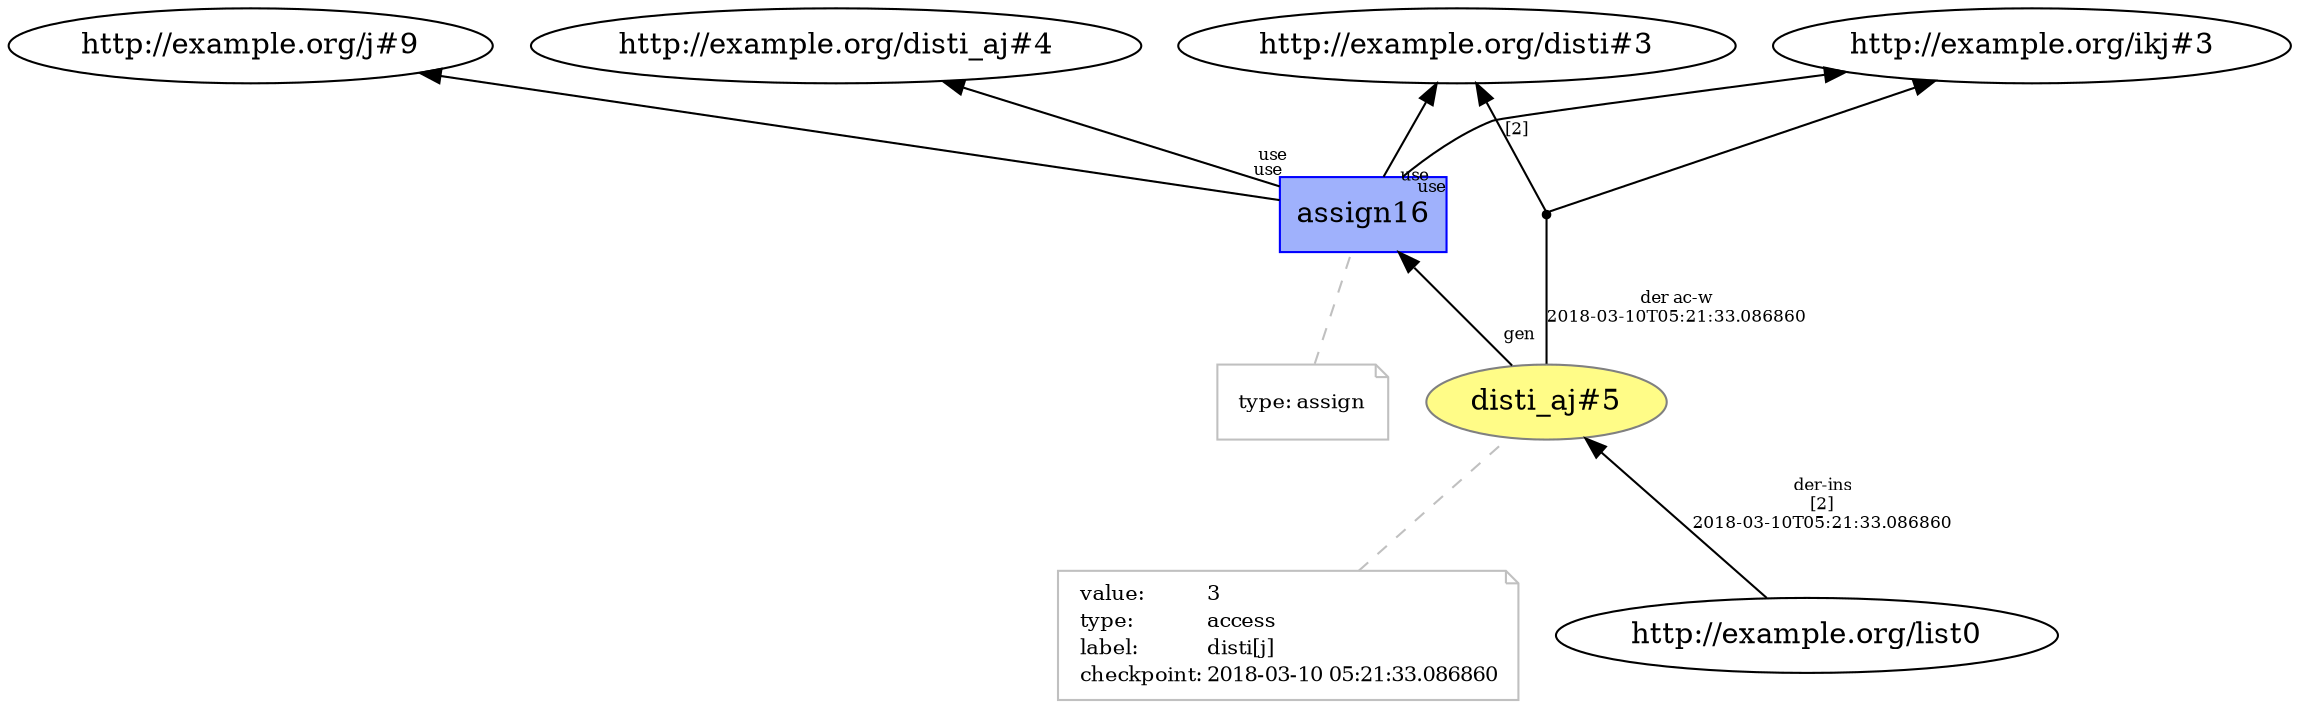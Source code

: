 digraph "PROV" { size="16,12"; rankdir="BT";
"http://example.org/disti_aj#5" [fillcolor="#FFFC87",color="#808080",style="filled",label="disti_aj#5",URL="http://example.org/disti_aj#5"]
"-attrs0" [color="gray",shape="note",fontsize="10",fontcolor="black",label=<<TABLE cellpadding="0" border="0">
	<TR>
	    <TD align="left">value:</TD>
	    <TD align="left">3</TD>
	</TR>
	<TR>
	    <TD align="left">type:</TD>
	    <TD align="left">access</TD>
	</TR>
	<TR>
	    <TD align="left">label:</TD>
	    <TD align="left">disti[j]</TD>
	</TR>
	<TR>
	    <TD align="left">checkpoint:</TD>
	    <TD align="left">2018-03-10 05:21:33.086860</TD>
	</TR>
</TABLE>>]
"-attrs0" -> "http://example.org/disti_aj#5" [color="gray",style="dashed",arrowhead="none"]
"http://example.org/list0" -> "http://example.org/disti_aj#5" [fontsize="8",distance="1.5",angle="60.0",rotation="20",label="der-ins
[2]
2018-03-10T05:21:33.086860"]
"http://example.org/assign16" [fillcolor="#9FB1FC",color="#0000FF",shape="polygon",sides="4",style="filled",label="assign16",URL="http://example.org/assign16"]
"-attrs1" [color="gray",shape="note",fontsize="10",fontcolor="black",label=<<TABLE cellpadding="0" border="0">
	<TR>
	    <TD align="left">type:</TD>
	    <TD align="left">assign</TD>
	</TR>
</TABLE>>]
"-attrs1" -> "http://example.org/assign16" [color="gray",style="dashed",arrowhead="none"]
"bn0" [shape="point",label=""]
"http://example.org/disti_aj#5" -> "bn0" [fontsize="8",distance="1.5",angle="60.0",rotation="20",label="der ac-w
2018-03-10T05:21:33.086860",arrowhead="none"]
"bn0" -> "http://example.org/disti#3" [fontsize="8",distance="1.5",angle="60.0",rotation="20",label="[2]"]
"bn0" -> "http://example.org/ikj#3"
"http://example.org/assign16" -> "http://example.org/disti#3" [labelfontsize="8",labeldistance="1.5",labelangle="60.0",rotation="20",taillabel="use"]
"http://example.org/assign16" -> "http://example.org/j#9" [labelfontsize="8",labeldistance="1.5",labelangle="60.0",rotation="20",taillabel="use"]
"http://example.org/assign16" -> "http://example.org/disti_aj#4" [labelfontsize="8",labeldistance="1.5",labelangle="60.0",rotation="20",taillabel="use"]
"http://example.org/assign16" -> "http://example.org/ikj#3" [labelfontsize="8",labeldistance="1.5",labelangle="60.0",rotation="20",taillabel="use"]
"http://example.org/disti_aj#5" -> "http://example.org/assign16" [labelfontsize="8",labeldistance="1.5",labelangle="60.0",rotation="20",taillabel="gen"]
}